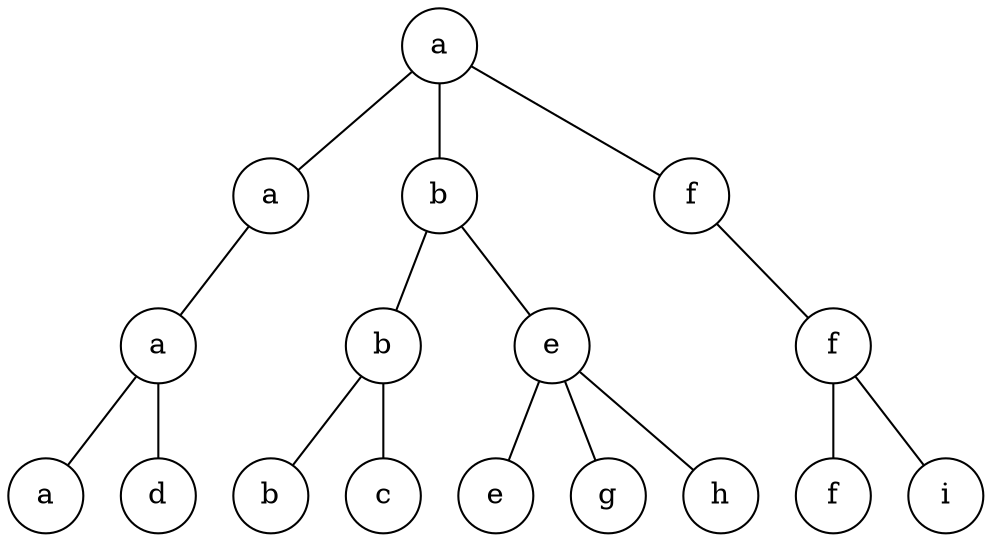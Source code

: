 graph
{
	node [shape=circle, style=solid, label=""];

	a3 -- a2;
	a3 -- b2;
	a3 -- f2;
	a2 -- a1;
	b2 -- b1;
	b2 -- e1;
	f2 -- f1;
	a1 -- a0;
	a1 -- d0;
	b1 -- b0;
	b1 -- c0;
	e1 -- e0;
	e1 -- g0;
	e1 -- h0;
	f1 -- f0;
	f1 -- i0;

	a0 [label=a];
	a1 [label=a];
	a2 [label=a];
	a3 [label=a];
	b0 [label=b];
	b1 [label=b];
	b2 [label=b];
	c0 [label=c];
	d0 [label=d];
	e0 [label=e];
	e1 [label=e];
	f0 [label=f];
	f1 [label=f];
	f2 [label=f];
	g0 [label=g];
	h0 [label=h];
	i0 [label=i];
}
